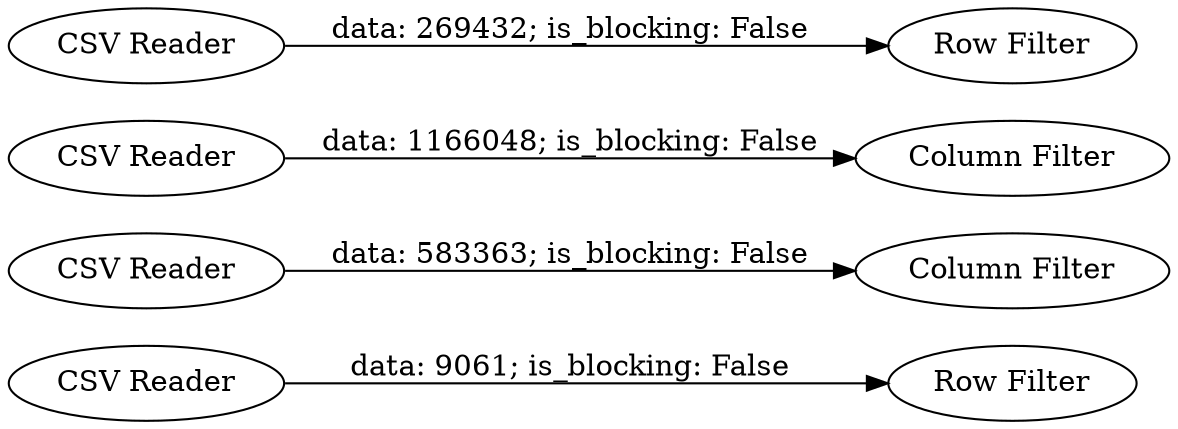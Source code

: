 digraph {
	"3049375949618172491_2" [label="CSV Reader"]
	"3049375949618172491_6" [label="Row Filter"]
	"3049375949618172491_3" [label="CSV Reader"]
	"3049375949618172491_8" [label="Column Filter"]
	"3049375949618172491_1" [label="CSV Reader"]
	"3049375949618172491_5" [label="Row Filter"]
	"3049375949618172491_7" [label="Column Filter"]
	"3049375949618172491_4" [label="CSV Reader"]
	"3049375949618172491_3" -> "3049375949618172491_7" [label="data: 583363; is_blocking: False"]
	"3049375949618172491_2" -> "3049375949618172491_6" [label="data: 9061; is_blocking: False"]
	"3049375949618172491_4" -> "3049375949618172491_8" [label="data: 1166048; is_blocking: False"]
	"3049375949618172491_1" -> "3049375949618172491_5" [label="data: 269432; is_blocking: False"]
	rankdir=LR
}

